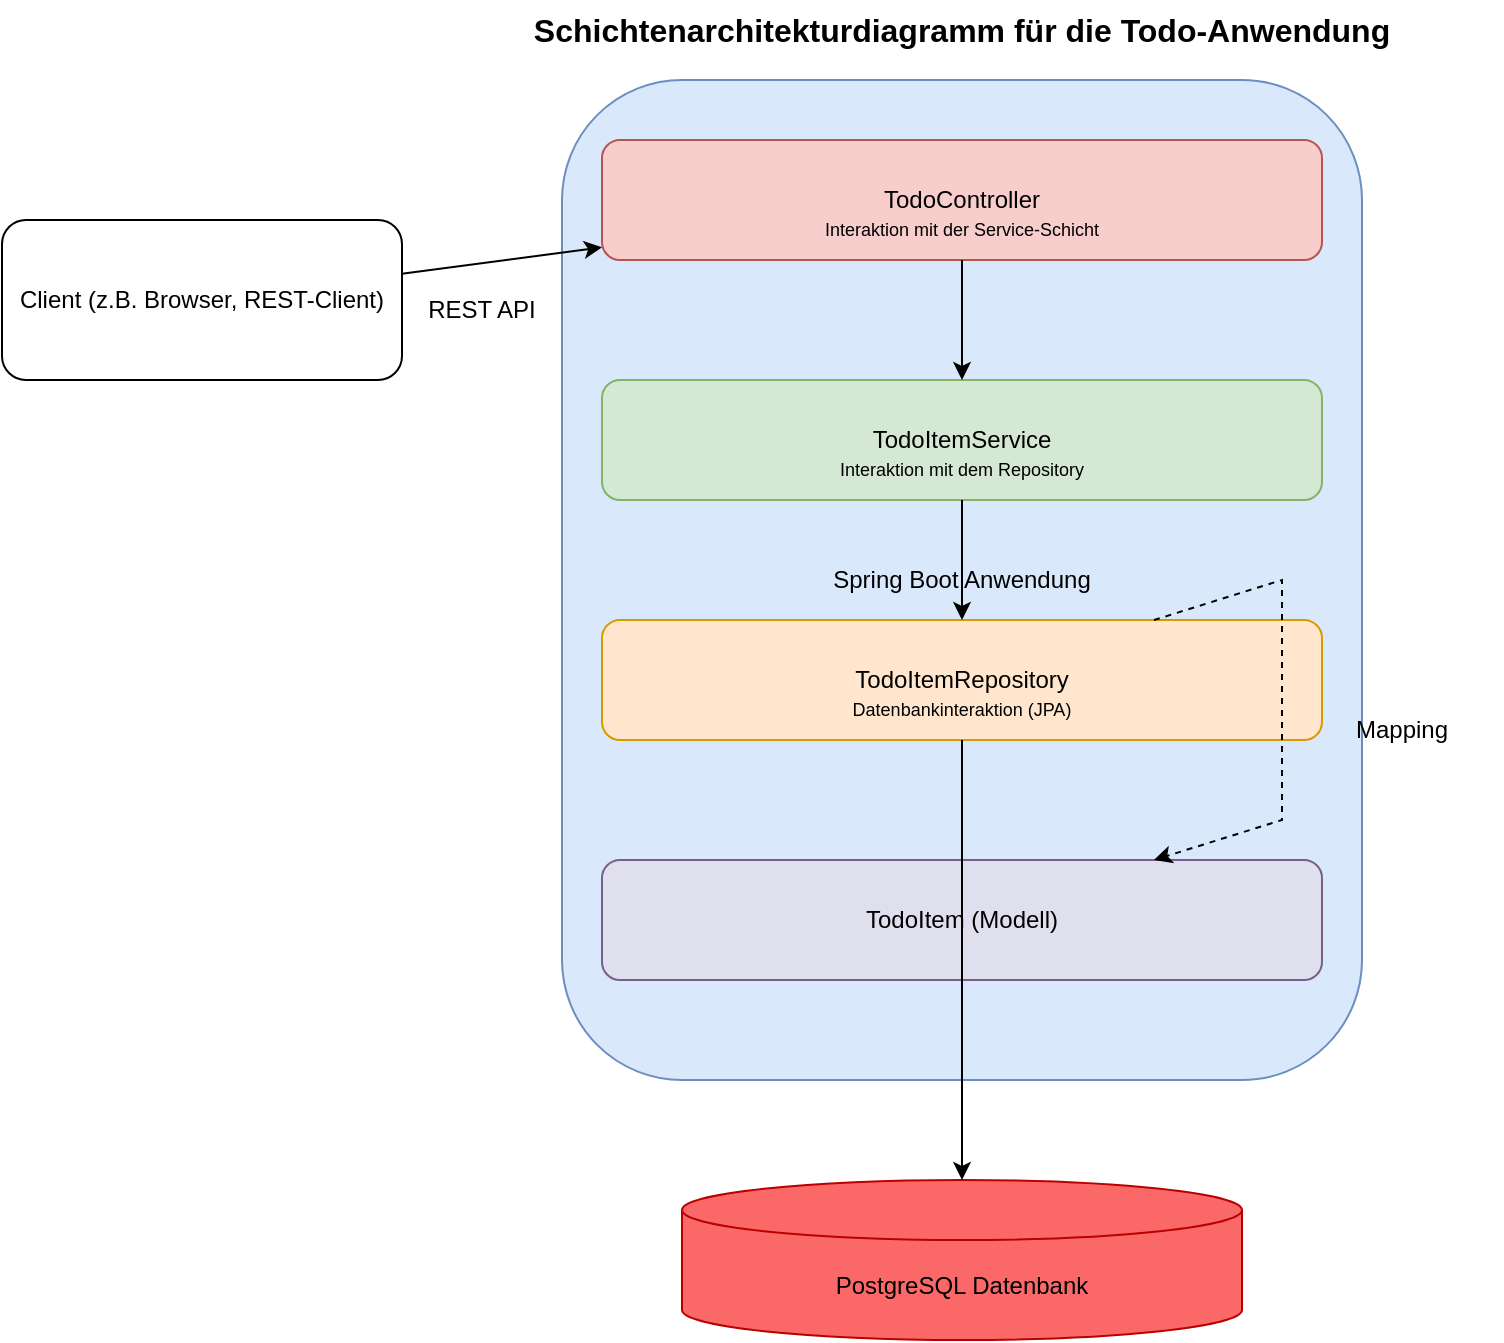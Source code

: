 <mxfile version="26.0.8">
  <diagram id="J66koEcsy_bbHFh9NQdW" name="Page-1">
    <mxGraphModel dx="1368" dy="867" grid="1" gridSize="10" guides="1" tooltips="1" connect="1" arrows="1" fold="1" page="1" pageScale="1" pageWidth="850" pageHeight="1100" math="0" shadow="0">
      <root>
        <mxCell id="0" />
        <mxCell id="1" parent="0" />
        <mxCell id="2" value="Client (z.B. Browser, REST-Client)" style="rounded=1;whiteSpace=wrap;html=1;" vertex="1" parent="1">
          <mxGeometry x="40" y="120" width="200" height="80" as="geometry" />
        </mxCell>
        <mxCell id="3" value="Spring Boot Anwendung" style="rounded=1;whiteSpace=wrap;html=1;fillColor=#dae8fc;strokeColor=#6c8ebf;" vertex="1" parent="1">
          <mxGeometry x="320" y="50" width="400" height="500" as="geometry" />
        </mxCell>
        <mxCell id="4" value="TodoController" style="rounded=1;whiteSpace=wrap;html=1;fillColor=#f8cecc;strokeColor=#b85450;" vertex="1" parent="3">
          <mxGeometry x="20" y="30" width="360" height="60" as="geometry" />
        </mxCell>
        <mxCell id="5" value="TodoItemService" style="rounded=1;whiteSpace=wrap;html=1;fillColor=#d5e8d4;strokeColor=#82b366;" vertex="1" parent="3">
          <mxGeometry x="20" y="150" width="360" height="60" as="geometry" />
        </mxCell>
        <mxCell id="6" value="TodoItemRepository" style="rounded=1;whiteSpace=wrap;html=1;fillColor=#ffe6cc;strokeColor=#d79b00;" vertex="1" parent="3">
          <mxGeometry x="20" y="270" width="360" height="60" as="geometry" />
        </mxCell>
        <mxCell id="7" value="TodoItem (Modell)" style="rounded=1;whiteSpace=wrap;html=1;fillColor=#e0dfee;strokeColor=#76608a;" vertex="1" parent="3">
          <mxGeometry x="20" y="390" width="360" height="60" as="geometry" />
        </mxCell>
        <mxCell id="10" value="" style="endArrow=classic;html=1;rounded=0;" edge="1" parent="3" source="4" target="5">
          <mxGeometry width="50" height="50" relative="1" as="geometry">
            <mxPoint x="160" y="130" as="sourcePoint" />
            <mxPoint x="210" y="80" as="targetPoint" />
          </mxGeometry>
        </mxCell>
        <mxCell id="11" value="" style="endArrow=classic;html=1;rounded=0;" edge="1" parent="3" source="5" target="6">
          <mxGeometry width="50" height="50" relative="1" as="geometry">
            <mxPoint x="170" y="250" as="sourcePoint" />
            <mxPoint x="220" y="200" as="targetPoint" />
          </mxGeometry>
        </mxCell>
        <mxCell id="13" value="" style="endArrow=classic;html=1;rounded=0;dashed=1;" edge="1" parent="3" source="6" target="7">
          <mxGeometry width="50" height="50" relative="1" as="geometry">
            <mxPoint x="200" y="350" as="sourcePoint" />
            <mxPoint x="250" y="300" as="targetPoint" />
            <Array as="points">
              <mxPoint x="360" y="250" />
              <mxPoint x="360" y="370" />
            </Array>
          </mxGeometry>
        </mxCell>
        <mxCell id="15" value="Interaktion mit der Service-Schicht" style="text;html=1;strokeColor=none;fillColor=none;align=center;verticalAlign=middle;whiteSpace=wrap;rounded=0;fontSize=9;" vertex="1" parent="3">
          <mxGeometry x="130" y="60" width="140" height="30" as="geometry" />
        </mxCell>
        <mxCell id="16" value="Interaktion mit dem Repository" style="text;html=1;strokeColor=none;fillColor=none;align=center;verticalAlign=middle;whiteSpace=wrap;rounded=0;fontSize=9;" vertex="1" parent="3">
          <mxGeometry x="130" y="180" width="140" height="30" as="geometry" />
        </mxCell>
        <mxCell id="17" value="Datenbankinteraktion (JPA)" style="text;html=1;strokeColor=none;fillColor=none;align=center;verticalAlign=middle;whiteSpace=wrap;rounded=0;fontSize=9;" vertex="1" parent="3">
          <mxGeometry x="130" y="300" width="140" height="30" as="geometry" />
        </mxCell>
        <mxCell id="8" value="PostgreSQL Datenbank" style="shape=cylinder3;whiteSpace=wrap;html=1;boundedLbl=1;backgroundOutline=1;size=15;fillColor=#fa6868;strokeColor=#bb0000;" vertex="1" parent="1">
          <mxGeometry x="380" y="600" width="280" height="80" as="geometry" />
        </mxCell>
        <mxCell id="9" value="" style="endArrow=classic;html=1;rounded=0;" edge="1" parent="1" source="2" target="4">
          <mxGeometry width="50" height="50" relative="1" as="geometry">
            <mxPoint x="240" y="190" as="sourcePoint" />
            <mxPoint x="320" y="90" as="targetPoint" />
          </mxGeometry>
        </mxCell>
        <mxCell id="12" value="" style="endArrow=classic;html=1;rounded=0;" edge="1" parent="1" source="6" target="8">
          <mxGeometry width="50" height="50" relative="1" as="geometry">
            <mxPoint x="500" y="420" as="sourcePoint" />
            <mxPoint x="550" y="370" as="targetPoint" />
          </mxGeometry>
        </mxCell>
        <mxCell id="14" value="REST API" style="text;html=1;strokeColor=none;fillColor=none;align=center;verticalAlign=middle;whiteSpace=wrap;rounded=0;" vertex="1" parent="1">
          <mxGeometry x="240" y="150" width="80" height="30" as="geometry" />
        </mxCell>
        <mxCell id="18" value="Mapping" style="text;html=1;strokeColor=none;fillColor=none;align=center;verticalAlign=middle;whiteSpace=wrap;rounded=0;" vertex="1" parent="1">
          <mxGeometry x="690" y="360" width="100" height="30" as="geometry" />
        </mxCell>
        <mxCell id="19" value="Schichtenarchitekturdiagramm für die Todo-Anwendung" style="text;html=1;strokeColor=none;fillColor=none;align=center;verticalAlign=middle;whiteSpace=wrap;rounded=0;fontStyle=1;fontSize=16;" vertex="1" parent="1">
          <mxGeometry x="280" y="10" width="480" height="30" as="geometry" />
        </mxCell>
      </root>
    </mxGraphModel>
  </diagram>
</mxfile>
